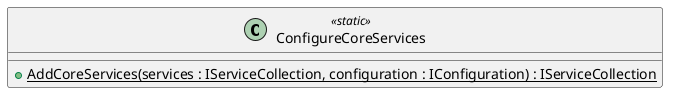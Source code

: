 @startuml ConfigureCoreServices
class ConfigureCoreServices <<static>>  {
    + {static} AddCoreServices(services : IServiceCollection, configuration : IConfiguration) : IServiceCollection
}
@enduml